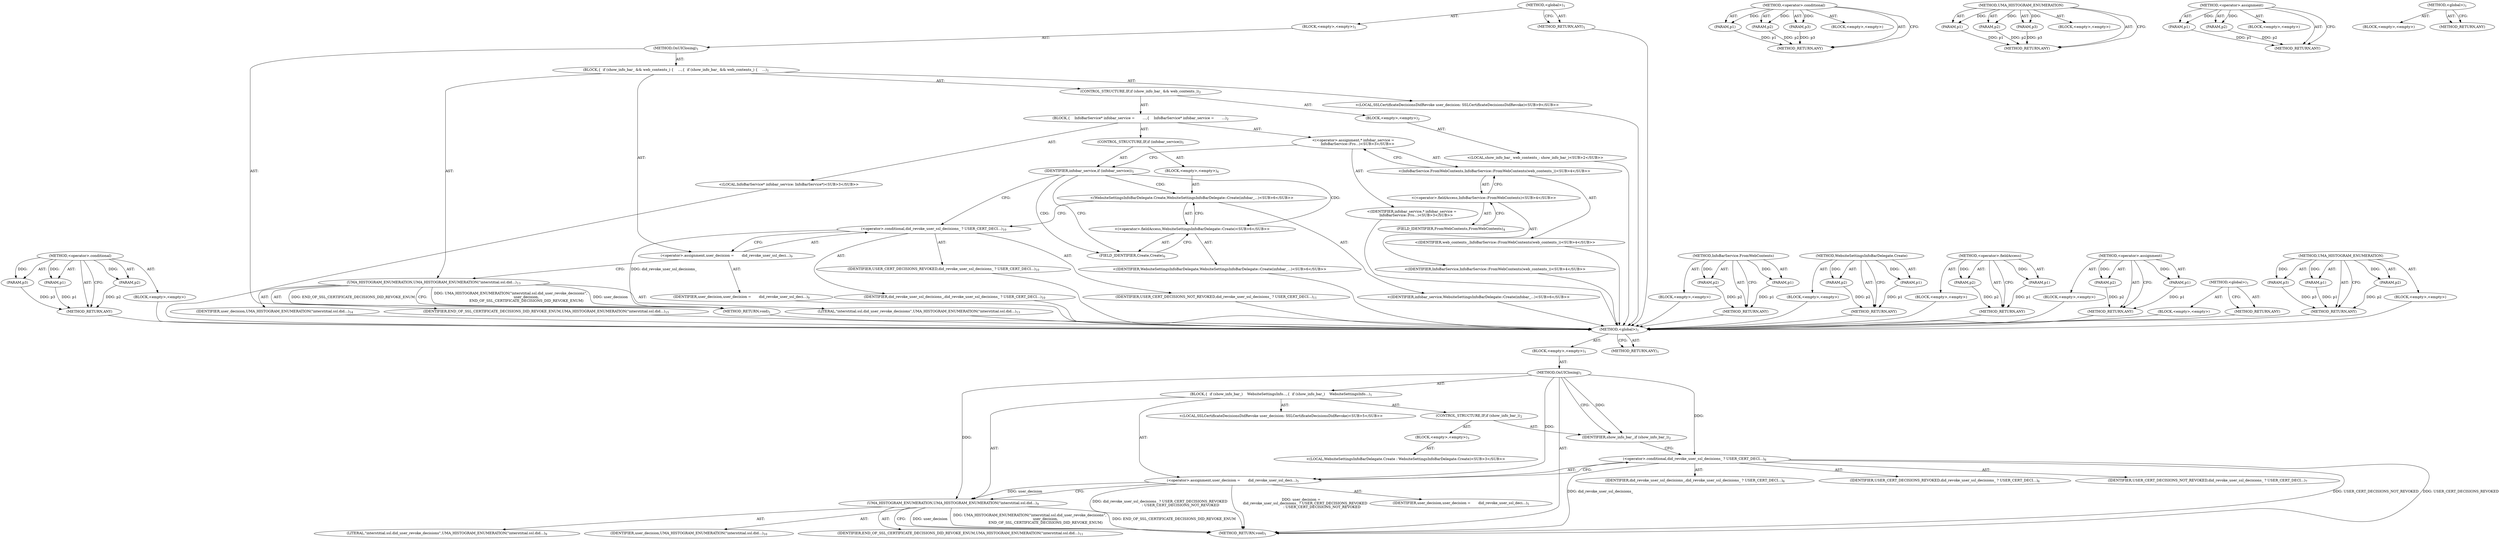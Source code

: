digraph "UMA_HISTOGRAM_ENUMERATION" {
vulnerable_6 [label=<(METHOD,&lt;global&gt;)<SUB>1</SUB>>];
vulnerable_7 [label=<(BLOCK,&lt;empty&gt;,&lt;empty&gt;)<SUB>1</SUB>>];
vulnerable_8 [label=<(METHOD,OnUIClosing)<SUB>1</SUB>>];
vulnerable_9 [label=<(BLOCK,{
  if (show_info_bar_)
    WebsiteSettingsInfo...,{
  if (show_info_bar_)
    WebsiteSettingsInfo...)<SUB>1</SUB>>];
vulnerable_10 [label=<(CONTROL_STRUCTURE,IF,if (show_info_bar_))<SUB>2</SUB>>];
vulnerable_11 [label=<(IDENTIFIER,show_info_bar_,if (show_info_bar_))<SUB>2</SUB>>];
vulnerable_12 [label=<(BLOCK,&lt;empty&gt;,&lt;empty&gt;)<SUB>3</SUB>>];
vulnerable_13 [label="<(LOCAL,WebsiteSettingsInfoBarDelegate.Create : WebsiteSettingsInfoBarDelegate.Create)<SUB>3</SUB>>"];
vulnerable_14 [label="<(LOCAL,SSLCertificateDecisionsDidRevoke user_decision: SSLCertificateDecisionsDidRevoke)<SUB>5</SUB>>"];
vulnerable_15 [label=<(&lt;operator&gt;.assignment,user_decision =
       did_revoke_user_ssl_deci...)<SUB>5</SUB>>];
vulnerable_16 [label=<(IDENTIFIER,user_decision,user_decision =
       did_revoke_user_ssl_deci...)<SUB>5</SUB>>];
vulnerable_17 [label=<(&lt;operator&gt;.conditional,did_revoke_user_ssl_decisions_ ? USER_CERT_DECI...)<SUB>6</SUB>>];
vulnerable_18 [label=<(IDENTIFIER,did_revoke_user_ssl_decisions_,did_revoke_user_ssl_decisions_ ? USER_CERT_DECI...)<SUB>6</SUB>>];
vulnerable_19 [label=<(IDENTIFIER,USER_CERT_DECISIONS_REVOKED,did_revoke_user_ssl_decisions_ ? USER_CERT_DECI...)<SUB>6</SUB>>];
vulnerable_20 [label=<(IDENTIFIER,USER_CERT_DECISIONS_NOT_REVOKED,did_revoke_user_ssl_decisions_ ? USER_CERT_DECI...)<SUB>7</SUB>>];
vulnerable_21 [label=<(UMA_HISTOGRAM_ENUMERATION,UMA_HISTOGRAM_ENUMERATION(&quot;interstitial.ssl.did...)<SUB>9</SUB>>];
vulnerable_22 [label=<(LITERAL,&quot;interstitial.ssl.did_user_revoke_decisions&quot;,UMA_HISTOGRAM_ENUMERATION(&quot;interstitial.ssl.did...)<SUB>9</SUB>>];
vulnerable_23 [label=<(IDENTIFIER,user_decision,UMA_HISTOGRAM_ENUMERATION(&quot;interstitial.ssl.did...)<SUB>10</SUB>>];
vulnerable_24 [label=<(IDENTIFIER,END_OF_SSL_CERTIFICATE_DECISIONS_DID_REVOKE_ENUM,UMA_HISTOGRAM_ENUMERATION(&quot;interstitial.ssl.did...)<SUB>11</SUB>>];
vulnerable_25 [label=<(METHOD_RETURN,void)<SUB>1</SUB>>];
vulnerable_27 [label=<(METHOD_RETURN,ANY)<SUB>1</SUB>>];
vulnerable_51 [label=<(METHOD,&lt;operator&gt;.conditional)>];
vulnerable_52 [label=<(PARAM,p1)>];
vulnerable_53 [label=<(PARAM,p2)>];
vulnerable_54 [label=<(PARAM,p3)>];
vulnerable_55 [label=<(BLOCK,&lt;empty&gt;,&lt;empty&gt;)>];
vulnerable_56 [label=<(METHOD_RETURN,ANY)>];
vulnerable_57 [label=<(METHOD,UMA_HISTOGRAM_ENUMERATION)>];
vulnerable_58 [label=<(PARAM,p1)>];
vulnerable_59 [label=<(PARAM,p2)>];
vulnerable_60 [label=<(PARAM,p3)>];
vulnerable_61 [label=<(BLOCK,&lt;empty&gt;,&lt;empty&gt;)>];
vulnerable_62 [label=<(METHOD_RETURN,ANY)>];
vulnerable_46 [label=<(METHOD,&lt;operator&gt;.assignment)>];
vulnerable_47 [label=<(PARAM,p1)>];
vulnerable_48 [label=<(PARAM,p2)>];
vulnerable_49 [label=<(BLOCK,&lt;empty&gt;,&lt;empty&gt;)>];
vulnerable_50 [label=<(METHOD_RETURN,ANY)>];
vulnerable_40 [label=<(METHOD,&lt;global&gt;)<SUB>1</SUB>>];
vulnerable_41 [label=<(BLOCK,&lt;empty&gt;,&lt;empty&gt;)>];
vulnerable_42 [label=<(METHOD_RETURN,ANY)>];
fixed_84 [label=<(METHOD,&lt;operator&gt;.conditional)>];
fixed_85 [label=<(PARAM,p1)>];
fixed_86 [label=<(PARAM,p2)>];
fixed_87 [label=<(PARAM,p3)>];
fixed_88 [label=<(BLOCK,&lt;empty&gt;,&lt;empty&gt;)>];
fixed_89 [label=<(METHOD_RETURN,ANY)>];
fixed_6 [label=<(METHOD,&lt;global&gt;)<SUB>1</SUB>>];
fixed_7 [label=<(BLOCK,&lt;empty&gt;,&lt;empty&gt;)<SUB>1</SUB>>];
fixed_8 [label=<(METHOD,OnUIClosing)<SUB>1</SUB>>];
fixed_9 [label=<(BLOCK,{
  if (show_info_bar_ &amp;&amp; web_contents_) {
    ...,{
  if (show_info_bar_ &amp;&amp; web_contents_) {
    ...)<SUB>1</SUB>>];
fixed_10 [label=<(CONTROL_STRUCTURE,IF,if (show_info_bar_ &amp;&amp; web_contents_))<SUB>2</SUB>>];
fixed_11 [label=<(BLOCK,&lt;empty&gt;,&lt;empty&gt;)<SUB>2</SUB>>];
fixed_12 [label="<(LOCAL,show_info_bar_ web_contents_: show_info_bar_)<SUB>2</SUB>>"];
fixed_13 [label=<(BLOCK,{
    InfoBarService* infobar_service =
       ...,{
    InfoBarService* infobar_service =
       ...)<SUB>2</SUB>>];
fixed_14 [label="<(LOCAL,InfoBarService* infobar_service: InfoBarService*)<SUB>3</SUB>>"];
fixed_15 [label="<(&lt;operator&gt;.assignment,* infobar_service =
        InfoBarService::Fro...)<SUB>3</SUB>>"];
fixed_16 [label="<(IDENTIFIER,infobar_service,* infobar_service =
        InfoBarService::Fro...)<SUB>3</SUB>>"];
fixed_17 [label="<(InfoBarService.FromWebContents,InfoBarService::FromWebContents(web_contents_))<SUB>4</SUB>>"];
fixed_18 [label="<(&lt;operator&gt;.fieldAccess,InfoBarService::FromWebContents)<SUB>4</SUB>>"];
fixed_19 [label="<(IDENTIFIER,InfoBarService,InfoBarService::FromWebContents(web_contents_))<SUB>4</SUB>>"];
fixed_20 [label=<(FIELD_IDENTIFIER,FromWebContents,FromWebContents)<SUB>4</SUB>>];
fixed_21 [label="<(IDENTIFIER,web_contents_,InfoBarService::FromWebContents(web_contents_))<SUB>4</SUB>>"];
fixed_22 [label=<(CONTROL_STRUCTURE,IF,if (infobar_service))<SUB>5</SUB>>];
fixed_23 [label=<(IDENTIFIER,infobar_service,if (infobar_service))<SUB>5</SUB>>];
fixed_24 [label=<(BLOCK,&lt;empty&gt;,&lt;empty&gt;)<SUB>6</SUB>>];
fixed_25 [label="<(WebsiteSettingsInfoBarDelegate.Create,WebsiteSettingsInfoBarDelegate::Create(infobar_...)<SUB>6</SUB>>"];
fixed_26 [label="<(&lt;operator&gt;.fieldAccess,WebsiteSettingsInfoBarDelegate::Create)<SUB>6</SUB>>"];
fixed_27 [label="<(IDENTIFIER,WebsiteSettingsInfoBarDelegate,WebsiteSettingsInfoBarDelegate::Create(infobar_...)<SUB>6</SUB>>"];
fixed_28 [label=<(FIELD_IDENTIFIER,Create,Create)<SUB>6</SUB>>];
fixed_29 [label="<(IDENTIFIER,infobar_service,WebsiteSettingsInfoBarDelegate::Create(infobar_...)<SUB>6</SUB>>"];
fixed_30 [label="<(LOCAL,SSLCertificateDecisionsDidRevoke user_decision: SSLCertificateDecisionsDidRevoke)<SUB>9</SUB>>"];
fixed_31 [label=<(&lt;operator&gt;.assignment,user_decision =
       did_revoke_user_ssl_deci...)<SUB>9</SUB>>];
fixed_32 [label=<(IDENTIFIER,user_decision,user_decision =
       did_revoke_user_ssl_deci...)<SUB>9</SUB>>];
fixed_33 [label=<(&lt;operator&gt;.conditional,did_revoke_user_ssl_decisions_ ? USER_CERT_DECI...)<SUB>10</SUB>>];
fixed_34 [label=<(IDENTIFIER,did_revoke_user_ssl_decisions_,did_revoke_user_ssl_decisions_ ? USER_CERT_DECI...)<SUB>10</SUB>>];
fixed_35 [label=<(IDENTIFIER,USER_CERT_DECISIONS_REVOKED,did_revoke_user_ssl_decisions_ ? USER_CERT_DECI...)<SUB>10</SUB>>];
fixed_36 [label=<(IDENTIFIER,USER_CERT_DECISIONS_NOT_REVOKED,did_revoke_user_ssl_decisions_ ? USER_CERT_DECI...)<SUB>11</SUB>>];
fixed_37 [label=<(UMA_HISTOGRAM_ENUMERATION,UMA_HISTOGRAM_ENUMERATION(&quot;interstitial.ssl.did...)<SUB>13</SUB>>];
fixed_38 [label=<(LITERAL,&quot;interstitial.ssl.did_user_revoke_decisions&quot;,UMA_HISTOGRAM_ENUMERATION(&quot;interstitial.ssl.did...)<SUB>13</SUB>>];
fixed_39 [label=<(IDENTIFIER,user_decision,UMA_HISTOGRAM_ENUMERATION(&quot;interstitial.ssl.did...)<SUB>14</SUB>>];
fixed_40 [label=<(IDENTIFIER,END_OF_SSL_CERTIFICATE_DECISIONS_DID_REVOKE_ENUM,UMA_HISTOGRAM_ENUMERATION(&quot;interstitial.ssl.did...)<SUB>15</SUB>>];
fixed_41 [label=<(METHOD_RETURN,void)<SUB>1</SUB>>];
fixed_43 [label=<(METHOD_RETURN,ANY)<SUB>1</SUB>>];
fixed_69 [label=<(METHOD,InfoBarService.FromWebContents)>];
fixed_70 [label=<(PARAM,p1)>];
fixed_71 [label=<(PARAM,p2)>];
fixed_72 [label=<(BLOCK,&lt;empty&gt;,&lt;empty&gt;)>];
fixed_73 [label=<(METHOD_RETURN,ANY)>];
fixed_79 [label=<(METHOD,WebsiteSettingsInfoBarDelegate.Create)>];
fixed_80 [label=<(PARAM,p1)>];
fixed_81 [label=<(PARAM,p2)>];
fixed_82 [label=<(BLOCK,&lt;empty&gt;,&lt;empty&gt;)>];
fixed_83 [label=<(METHOD_RETURN,ANY)>];
fixed_74 [label=<(METHOD,&lt;operator&gt;.fieldAccess)>];
fixed_75 [label=<(PARAM,p1)>];
fixed_76 [label=<(PARAM,p2)>];
fixed_77 [label=<(BLOCK,&lt;empty&gt;,&lt;empty&gt;)>];
fixed_78 [label=<(METHOD_RETURN,ANY)>];
fixed_64 [label=<(METHOD,&lt;operator&gt;.assignment)>];
fixed_65 [label=<(PARAM,p1)>];
fixed_66 [label=<(PARAM,p2)>];
fixed_67 [label=<(BLOCK,&lt;empty&gt;,&lt;empty&gt;)>];
fixed_68 [label=<(METHOD_RETURN,ANY)>];
fixed_58 [label=<(METHOD,&lt;global&gt;)<SUB>1</SUB>>];
fixed_59 [label=<(BLOCK,&lt;empty&gt;,&lt;empty&gt;)>];
fixed_60 [label=<(METHOD_RETURN,ANY)>];
fixed_90 [label=<(METHOD,UMA_HISTOGRAM_ENUMERATION)>];
fixed_91 [label=<(PARAM,p1)>];
fixed_92 [label=<(PARAM,p2)>];
fixed_93 [label=<(PARAM,p3)>];
fixed_94 [label=<(BLOCK,&lt;empty&gt;,&lt;empty&gt;)>];
fixed_95 [label=<(METHOD_RETURN,ANY)>];
vulnerable_6 -> vulnerable_7  [key=0, label="AST: "];
vulnerable_6 -> vulnerable_27  [key=0, label="AST: "];
vulnerable_6 -> vulnerable_27  [key=1, label="CFG: "];
vulnerable_7 -> vulnerable_8  [key=0, label="AST: "];
vulnerable_8 -> vulnerable_9  [key=0, label="AST: "];
vulnerable_8 -> vulnerable_25  [key=0, label="AST: "];
vulnerable_8 -> vulnerable_11  [key=0, label="CFG: "];
vulnerable_8 -> vulnerable_11  [key=1, label="DDG: "];
vulnerable_8 -> vulnerable_15  [key=0, label="DDG: "];
vulnerable_8 -> vulnerable_21  [key=0, label="DDG: "];
vulnerable_8 -> vulnerable_17  [key=0, label="DDG: "];
vulnerable_9 -> vulnerable_10  [key=0, label="AST: "];
vulnerable_9 -> vulnerable_14  [key=0, label="AST: "];
vulnerable_9 -> vulnerable_15  [key=0, label="AST: "];
vulnerable_9 -> vulnerable_21  [key=0, label="AST: "];
vulnerable_10 -> vulnerable_11  [key=0, label="AST: "];
vulnerable_10 -> vulnerable_12  [key=0, label="AST: "];
vulnerable_11 -> vulnerable_17  [key=0, label="CFG: "];
vulnerable_12 -> vulnerable_13  [key=0, label="AST: "];
vulnerable_15 -> vulnerable_16  [key=0, label="AST: "];
vulnerable_15 -> vulnerable_17  [key=0, label="AST: "];
vulnerable_15 -> vulnerable_21  [key=0, label="CFG: "];
vulnerable_15 -> vulnerable_21  [key=1, label="DDG: user_decision"];
vulnerable_15 -> vulnerable_25  [key=0, label="DDG: did_revoke_user_ssl_decisions_ ? USER_CERT_DECISIONS_REVOKED
                                     : USER_CERT_DECISIONS_NOT_REVOKED"];
vulnerable_15 -> vulnerable_25  [key=1, label="DDG: user_decision =
       did_revoke_user_ssl_decisions_ ? USER_CERT_DECISIONS_REVOKED
                                     : USER_CERT_DECISIONS_NOT_REVOKED"];
vulnerable_17 -> vulnerable_18  [key=0, label="AST: "];
vulnerable_17 -> vulnerable_19  [key=0, label="AST: "];
vulnerable_17 -> vulnerable_20  [key=0, label="AST: "];
vulnerable_17 -> vulnerable_15  [key=0, label="CFG: "];
vulnerable_17 -> vulnerable_25  [key=0, label="DDG: USER_CERT_DECISIONS_NOT_REVOKED"];
vulnerable_17 -> vulnerable_25  [key=1, label="DDG: USER_CERT_DECISIONS_REVOKED"];
vulnerable_17 -> vulnerable_25  [key=2, label="DDG: did_revoke_user_ssl_decisions_"];
vulnerable_21 -> vulnerable_22  [key=0, label="AST: "];
vulnerable_21 -> vulnerable_23  [key=0, label="AST: "];
vulnerable_21 -> vulnerable_24  [key=0, label="AST: "];
vulnerable_21 -> vulnerable_25  [key=0, label="CFG: "];
vulnerable_21 -> vulnerable_25  [key=1, label="DDG: user_decision"];
vulnerable_21 -> vulnerable_25  [key=2, label="DDG: UMA_HISTOGRAM_ENUMERATION(&quot;interstitial.ssl.did_user_revoke_decisions&quot;,
                            user_decision,
                            END_OF_SSL_CERTIFICATE_DECISIONS_DID_REVOKE_ENUM)"];
vulnerable_21 -> vulnerable_25  [key=3, label="DDG: END_OF_SSL_CERTIFICATE_DECISIONS_DID_REVOKE_ENUM"];
vulnerable_51 -> vulnerable_52  [key=0, label="AST: "];
vulnerable_51 -> vulnerable_52  [key=1, label="DDG: "];
vulnerable_51 -> vulnerable_55  [key=0, label="AST: "];
vulnerable_51 -> vulnerable_53  [key=0, label="AST: "];
vulnerable_51 -> vulnerable_53  [key=1, label="DDG: "];
vulnerable_51 -> vulnerable_56  [key=0, label="AST: "];
vulnerable_51 -> vulnerable_56  [key=1, label="CFG: "];
vulnerable_51 -> vulnerable_54  [key=0, label="AST: "];
vulnerable_51 -> vulnerable_54  [key=1, label="DDG: "];
vulnerable_52 -> vulnerable_56  [key=0, label="DDG: p1"];
vulnerable_53 -> vulnerable_56  [key=0, label="DDG: p2"];
vulnerable_54 -> vulnerable_56  [key=0, label="DDG: p3"];
vulnerable_57 -> vulnerable_58  [key=0, label="AST: "];
vulnerable_57 -> vulnerable_58  [key=1, label="DDG: "];
vulnerable_57 -> vulnerable_61  [key=0, label="AST: "];
vulnerable_57 -> vulnerable_59  [key=0, label="AST: "];
vulnerable_57 -> vulnerable_59  [key=1, label="DDG: "];
vulnerable_57 -> vulnerable_62  [key=0, label="AST: "];
vulnerable_57 -> vulnerable_62  [key=1, label="CFG: "];
vulnerable_57 -> vulnerable_60  [key=0, label="AST: "];
vulnerable_57 -> vulnerable_60  [key=1, label="DDG: "];
vulnerable_58 -> vulnerable_62  [key=0, label="DDG: p1"];
vulnerable_59 -> vulnerable_62  [key=0, label="DDG: p2"];
vulnerable_60 -> vulnerable_62  [key=0, label="DDG: p3"];
vulnerable_46 -> vulnerable_47  [key=0, label="AST: "];
vulnerable_46 -> vulnerable_47  [key=1, label="DDG: "];
vulnerable_46 -> vulnerable_49  [key=0, label="AST: "];
vulnerable_46 -> vulnerable_48  [key=0, label="AST: "];
vulnerable_46 -> vulnerable_48  [key=1, label="DDG: "];
vulnerable_46 -> vulnerable_50  [key=0, label="AST: "];
vulnerable_46 -> vulnerable_50  [key=1, label="CFG: "];
vulnerable_47 -> vulnerable_50  [key=0, label="DDG: p1"];
vulnerable_48 -> vulnerable_50  [key=0, label="DDG: p2"];
vulnerable_40 -> vulnerable_41  [key=0, label="AST: "];
vulnerable_40 -> vulnerable_42  [key=0, label="AST: "];
vulnerable_40 -> vulnerable_42  [key=1, label="CFG: "];
fixed_84 -> fixed_85  [key=0, label="AST: "];
fixed_84 -> fixed_85  [key=1, label="DDG: "];
fixed_84 -> fixed_88  [key=0, label="AST: "];
fixed_84 -> fixed_86  [key=0, label="AST: "];
fixed_84 -> fixed_86  [key=1, label="DDG: "];
fixed_84 -> fixed_89  [key=0, label="AST: "];
fixed_84 -> fixed_89  [key=1, label="CFG: "];
fixed_84 -> fixed_87  [key=0, label="AST: "];
fixed_84 -> fixed_87  [key=1, label="DDG: "];
fixed_85 -> fixed_89  [key=0, label="DDG: p1"];
fixed_86 -> fixed_89  [key=0, label="DDG: p2"];
fixed_87 -> fixed_89  [key=0, label="DDG: p3"];
fixed_88 -> vulnerable_6  [key=0];
fixed_89 -> vulnerable_6  [key=0];
fixed_6 -> fixed_7  [key=0, label="AST: "];
fixed_6 -> fixed_43  [key=0, label="AST: "];
fixed_6 -> fixed_43  [key=1, label="CFG: "];
fixed_7 -> fixed_8  [key=0, label="AST: "];
fixed_8 -> fixed_9  [key=0, label="AST: "];
fixed_8 -> fixed_41  [key=0, label="AST: "];
fixed_9 -> fixed_10  [key=0, label="AST: "];
fixed_9 -> fixed_30  [key=0, label="AST: "];
fixed_9 -> fixed_31  [key=0, label="AST: "];
fixed_9 -> fixed_37  [key=0, label="AST: "];
fixed_10 -> fixed_11  [key=0, label="AST: "];
fixed_10 -> fixed_13  [key=0, label="AST: "];
fixed_11 -> fixed_12  [key=0, label="AST: "];
fixed_12 -> vulnerable_6  [key=0];
fixed_13 -> fixed_14  [key=0, label="AST: "];
fixed_13 -> fixed_15  [key=0, label="AST: "];
fixed_13 -> fixed_22  [key=0, label="AST: "];
fixed_14 -> vulnerable_6  [key=0];
fixed_15 -> fixed_16  [key=0, label="AST: "];
fixed_15 -> fixed_17  [key=0, label="AST: "];
fixed_15 -> fixed_23  [key=0, label="CFG: "];
fixed_16 -> vulnerable_6  [key=0];
fixed_17 -> fixed_18  [key=0, label="AST: "];
fixed_17 -> fixed_21  [key=0, label="AST: "];
fixed_17 -> fixed_15  [key=0, label="CFG: "];
fixed_18 -> fixed_19  [key=0, label="AST: "];
fixed_18 -> fixed_20  [key=0, label="AST: "];
fixed_18 -> fixed_17  [key=0, label="CFG: "];
fixed_19 -> vulnerable_6  [key=0];
fixed_20 -> fixed_18  [key=0, label="CFG: "];
fixed_21 -> vulnerable_6  [key=0];
fixed_22 -> fixed_23  [key=0, label="AST: "];
fixed_22 -> fixed_24  [key=0, label="AST: "];
fixed_23 -> fixed_28  [key=0, label="CFG: "];
fixed_23 -> fixed_28  [key=1, label="CDG: "];
fixed_23 -> fixed_33  [key=0, label="CFG: "];
fixed_23 -> fixed_25  [key=0, label="CDG: "];
fixed_23 -> fixed_26  [key=0, label="CDG: "];
fixed_24 -> fixed_25  [key=0, label="AST: "];
fixed_25 -> fixed_26  [key=0, label="AST: "];
fixed_25 -> fixed_29  [key=0, label="AST: "];
fixed_25 -> fixed_33  [key=0, label="CFG: "];
fixed_26 -> fixed_27  [key=0, label="AST: "];
fixed_26 -> fixed_28  [key=0, label="AST: "];
fixed_26 -> fixed_25  [key=0, label="CFG: "];
fixed_27 -> vulnerable_6  [key=0];
fixed_28 -> fixed_26  [key=0, label="CFG: "];
fixed_29 -> vulnerable_6  [key=0];
fixed_30 -> vulnerable_6  [key=0];
fixed_31 -> fixed_32  [key=0, label="AST: "];
fixed_31 -> fixed_33  [key=0, label="AST: "];
fixed_31 -> fixed_37  [key=0, label="CFG: "];
fixed_32 -> vulnerable_6  [key=0];
fixed_33 -> fixed_34  [key=0, label="AST: "];
fixed_33 -> fixed_35  [key=0, label="AST: "];
fixed_33 -> fixed_36  [key=0, label="AST: "];
fixed_33 -> fixed_31  [key=0, label="CFG: "];
fixed_33 -> fixed_41  [key=0, label="DDG: did_revoke_user_ssl_decisions_"];
fixed_34 -> vulnerable_6  [key=0];
fixed_35 -> vulnerable_6  [key=0];
fixed_36 -> vulnerable_6  [key=0];
fixed_37 -> fixed_38  [key=0, label="AST: "];
fixed_37 -> fixed_39  [key=0, label="AST: "];
fixed_37 -> fixed_40  [key=0, label="AST: "];
fixed_37 -> fixed_41  [key=0, label="CFG: "];
fixed_37 -> fixed_41  [key=1, label="DDG: UMA_HISTOGRAM_ENUMERATION(&quot;interstitial.ssl.did_user_revoke_decisions&quot;,
                            user_decision,
                            END_OF_SSL_CERTIFICATE_DECISIONS_DID_REVOKE_ENUM)"];
fixed_37 -> fixed_41  [key=2, label="DDG: user_decision"];
fixed_37 -> fixed_41  [key=3, label="DDG: END_OF_SSL_CERTIFICATE_DECISIONS_DID_REVOKE_ENUM"];
fixed_38 -> vulnerable_6  [key=0];
fixed_39 -> vulnerable_6  [key=0];
fixed_40 -> vulnerable_6  [key=0];
fixed_41 -> vulnerable_6  [key=0];
fixed_43 -> vulnerable_6  [key=0];
fixed_69 -> fixed_70  [key=0, label="AST: "];
fixed_69 -> fixed_70  [key=1, label="DDG: "];
fixed_69 -> fixed_72  [key=0, label="AST: "];
fixed_69 -> fixed_71  [key=0, label="AST: "];
fixed_69 -> fixed_71  [key=1, label="DDG: "];
fixed_69 -> fixed_73  [key=0, label="AST: "];
fixed_69 -> fixed_73  [key=1, label="CFG: "];
fixed_70 -> fixed_73  [key=0, label="DDG: p1"];
fixed_71 -> fixed_73  [key=0, label="DDG: p2"];
fixed_72 -> vulnerable_6  [key=0];
fixed_73 -> vulnerable_6  [key=0];
fixed_79 -> fixed_80  [key=0, label="AST: "];
fixed_79 -> fixed_80  [key=1, label="DDG: "];
fixed_79 -> fixed_82  [key=0, label="AST: "];
fixed_79 -> fixed_81  [key=0, label="AST: "];
fixed_79 -> fixed_81  [key=1, label="DDG: "];
fixed_79 -> fixed_83  [key=0, label="AST: "];
fixed_79 -> fixed_83  [key=1, label="CFG: "];
fixed_80 -> fixed_83  [key=0, label="DDG: p1"];
fixed_81 -> fixed_83  [key=0, label="DDG: p2"];
fixed_82 -> vulnerable_6  [key=0];
fixed_83 -> vulnerable_6  [key=0];
fixed_74 -> fixed_75  [key=0, label="AST: "];
fixed_74 -> fixed_75  [key=1, label="DDG: "];
fixed_74 -> fixed_77  [key=0, label="AST: "];
fixed_74 -> fixed_76  [key=0, label="AST: "];
fixed_74 -> fixed_76  [key=1, label="DDG: "];
fixed_74 -> fixed_78  [key=0, label="AST: "];
fixed_74 -> fixed_78  [key=1, label="CFG: "];
fixed_75 -> fixed_78  [key=0, label="DDG: p1"];
fixed_76 -> fixed_78  [key=0, label="DDG: p2"];
fixed_77 -> vulnerable_6  [key=0];
fixed_78 -> vulnerable_6  [key=0];
fixed_64 -> fixed_65  [key=0, label="AST: "];
fixed_64 -> fixed_65  [key=1, label="DDG: "];
fixed_64 -> fixed_67  [key=0, label="AST: "];
fixed_64 -> fixed_66  [key=0, label="AST: "];
fixed_64 -> fixed_66  [key=1, label="DDG: "];
fixed_64 -> fixed_68  [key=0, label="AST: "];
fixed_64 -> fixed_68  [key=1, label="CFG: "];
fixed_65 -> fixed_68  [key=0, label="DDG: p1"];
fixed_66 -> fixed_68  [key=0, label="DDG: p2"];
fixed_67 -> vulnerable_6  [key=0];
fixed_68 -> vulnerable_6  [key=0];
fixed_58 -> fixed_59  [key=0, label="AST: "];
fixed_58 -> fixed_60  [key=0, label="AST: "];
fixed_58 -> fixed_60  [key=1, label="CFG: "];
fixed_59 -> vulnerable_6  [key=0];
fixed_60 -> vulnerable_6  [key=0];
fixed_90 -> fixed_91  [key=0, label="AST: "];
fixed_90 -> fixed_91  [key=1, label="DDG: "];
fixed_90 -> fixed_94  [key=0, label="AST: "];
fixed_90 -> fixed_92  [key=0, label="AST: "];
fixed_90 -> fixed_92  [key=1, label="DDG: "];
fixed_90 -> fixed_95  [key=0, label="AST: "];
fixed_90 -> fixed_95  [key=1, label="CFG: "];
fixed_90 -> fixed_93  [key=0, label="AST: "];
fixed_90 -> fixed_93  [key=1, label="DDG: "];
fixed_91 -> fixed_95  [key=0, label="DDG: p1"];
fixed_92 -> fixed_95  [key=0, label="DDG: p2"];
fixed_93 -> fixed_95  [key=0, label="DDG: p3"];
fixed_94 -> vulnerable_6  [key=0];
fixed_95 -> vulnerable_6  [key=0];
}
